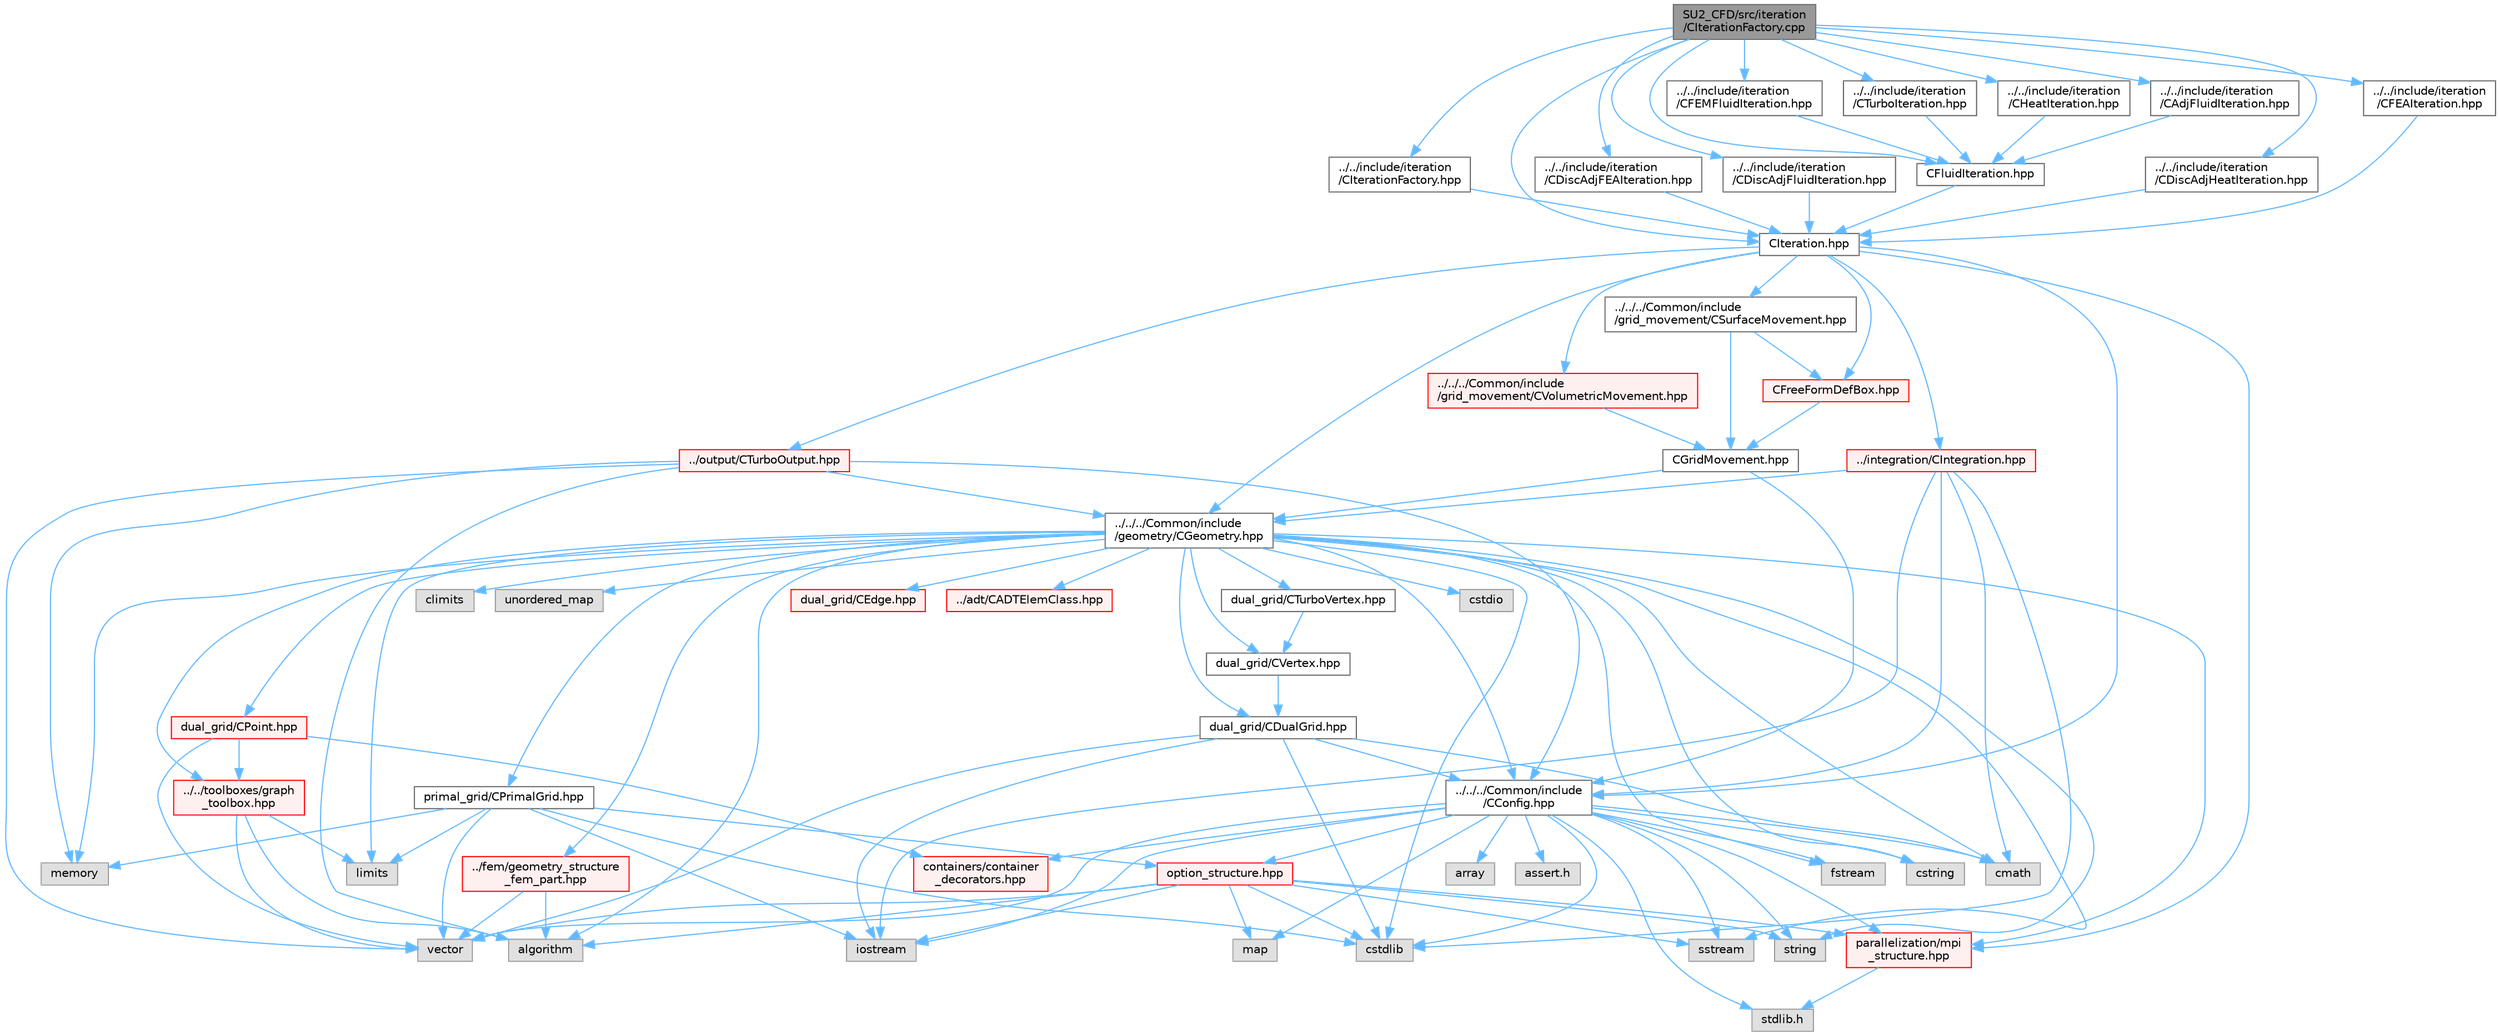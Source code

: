 digraph "SU2_CFD/src/iteration/CIterationFactory.cpp"
{
 // LATEX_PDF_SIZE
  bgcolor="transparent";
  edge [fontname=Helvetica,fontsize=10,labelfontname=Helvetica,labelfontsize=10];
  node [fontname=Helvetica,fontsize=10,shape=box,height=0.2,width=0.4];
  Node1 [id="Node000001",label="SU2_CFD/src/iteration\l/CIterationFactory.cpp",height=0.2,width=0.4,color="gray40", fillcolor="grey60", style="filled", fontcolor="black",tooltip=" "];
  Node1 -> Node2 [id="edge1_Node000001_Node000002",color="steelblue1",style="solid",tooltip=" "];
  Node2 [id="Node000002",label="../../include/iteration\l/CIterationFactory.hpp",height=0.2,width=0.4,color="grey40", fillcolor="white", style="filled",URL="$CIterationFactory_8hpp.html",tooltip="Headers of the iteration classes used by SU2_CFD. Each CIteration class represents an available physi..."];
  Node2 -> Node3 [id="edge2_Node000002_Node000003",color="steelblue1",style="solid",tooltip=" "];
  Node3 [id="Node000003",label="CIteration.hpp",height=0.2,width=0.4,color="grey40", fillcolor="white", style="filled",URL="$CIteration_8hpp.html",tooltip="Headers of the iteration classes used by SU2_CFD. Each CIteration class represents an available physi..."];
  Node3 -> Node4 [id="edge3_Node000003_Node000004",color="steelblue1",style="solid",tooltip=" "];
  Node4 [id="Node000004",label="../../../Common/include\l/CConfig.hpp",height=0.2,width=0.4,color="grey40", fillcolor="white", style="filled",URL="$CConfig_8hpp.html",tooltip="All the information about the definition of the physical problem. The subroutines and functions are i..."];
  Node4 -> Node5 [id="edge4_Node000004_Node000005",color="steelblue1",style="solid",tooltip=" "];
  Node5 [id="Node000005",label="parallelization/mpi\l_structure.hpp",height=0.2,width=0.4,color="red", fillcolor="#FFF0F0", style="filled",URL="$mpi__structure_8hpp.html",tooltip="Headers of the mpi interface for generalized datatypes. The subroutines and functions are in the mpi_..."];
  Node5 -> Node6 [id="edge5_Node000005_Node000006",color="steelblue1",style="solid",tooltip=" "];
  Node6 [id="Node000006",label="stdlib.h",height=0.2,width=0.4,color="grey60", fillcolor="#E0E0E0", style="filled",tooltip=" "];
  Node4 -> Node8 [id="edge6_Node000004_Node000008",color="steelblue1",style="solid",tooltip=" "];
  Node8 [id="Node000008",label="iostream",height=0.2,width=0.4,color="grey60", fillcolor="#E0E0E0", style="filled",tooltip=" "];
  Node4 -> Node18 [id="edge7_Node000004_Node000018",color="steelblue1",style="solid",tooltip=" "];
  Node18 [id="Node000018",label="cstdlib",height=0.2,width=0.4,color="grey60", fillcolor="#E0E0E0", style="filled",tooltip=" "];
  Node4 -> Node19 [id="edge8_Node000004_Node000019",color="steelblue1",style="solid",tooltip=" "];
  Node19 [id="Node000019",label="fstream",height=0.2,width=0.4,color="grey60", fillcolor="#E0E0E0", style="filled",tooltip=" "];
  Node4 -> Node20 [id="edge9_Node000004_Node000020",color="steelblue1",style="solid",tooltip=" "];
  Node20 [id="Node000020",label="sstream",height=0.2,width=0.4,color="grey60", fillcolor="#E0E0E0", style="filled",tooltip=" "];
  Node4 -> Node21 [id="edge10_Node000004_Node000021",color="steelblue1",style="solid",tooltip=" "];
  Node21 [id="Node000021",label="string",height=0.2,width=0.4,color="grey60", fillcolor="#E0E0E0", style="filled",tooltip=" "];
  Node4 -> Node22 [id="edge11_Node000004_Node000022",color="steelblue1",style="solid",tooltip=" "];
  Node22 [id="Node000022",label="cstring",height=0.2,width=0.4,color="grey60", fillcolor="#E0E0E0", style="filled",tooltip=" "];
  Node4 -> Node23 [id="edge12_Node000004_Node000023",color="steelblue1",style="solid",tooltip=" "];
  Node23 [id="Node000023",label="vector",height=0.2,width=0.4,color="grey60", fillcolor="#E0E0E0", style="filled",tooltip=" "];
  Node4 -> Node24 [id="edge13_Node000004_Node000024",color="steelblue1",style="solid",tooltip=" "];
  Node24 [id="Node000024",label="array",height=0.2,width=0.4,color="grey60", fillcolor="#E0E0E0", style="filled",tooltip=" "];
  Node4 -> Node6 [id="edge14_Node000004_Node000006",color="steelblue1",style="solid",tooltip=" "];
  Node4 -> Node25 [id="edge15_Node000004_Node000025",color="steelblue1",style="solid",tooltip=" "];
  Node25 [id="Node000025",label="cmath",height=0.2,width=0.4,color="grey60", fillcolor="#E0E0E0", style="filled",tooltip=" "];
  Node4 -> Node26 [id="edge16_Node000004_Node000026",color="steelblue1",style="solid",tooltip=" "];
  Node26 [id="Node000026",label="map",height=0.2,width=0.4,color="grey60", fillcolor="#E0E0E0", style="filled",tooltip=" "];
  Node4 -> Node27 [id="edge17_Node000004_Node000027",color="steelblue1",style="solid",tooltip=" "];
  Node27 [id="Node000027",label="assert.h",height=0.2,width=0.4,color="grey60", fillcolor="#E0E0E0", style="filled",tooltip=" "];
  Node4 -> Node28 [id="edge18_Node000004_Node000028",color="steelblue1",style="solid",tooltip=" "];
  Node28 [id="Node000028",label="option_structure.hpp",height=0.2,width=0.4,color="red", fillcolor="#FFF0F0", style="filled",URL="$option__structure_8hpp.html",tooltip="Defines classes for referencing options for easy input in CConfig."];
  Node28 -> Node5 [id="edge19_Node000028_Node000005",color="steelblue1",style="solid",tooltip=" "];
  Node28 -> Node8 [id="edge20_Node000028_Node000008",color="steelblue1",style="solid",tooltip=" "];
  Node28 -> Node20 [id="edge21_Node000028_Node000020",color="steelblue1",style="solid",tooltip=" "];
  Node28 -> Node21 [id="edge22_Node000028_Node000021",color="steelblue1",style="solid",tooltip=" "];
  Node28 -> Node23 [id="edge23_Node000028_Node000023",color="steelblue1",style="solid",tooltip=" "];
  Node28 -> Node26 [id="edge24_Node000028_Node000026",color="steelblue1",style="solid",tooltip=" "];
  Node28 -> Node18 [id="edge25_Node000028_Node000018",color="steelblue1",style="solid",tooltip=" "];
  Node28 -> Node29 [id="edge26_Node000028_Node000029",color="steelblue1",style="solid",tooltip=" "];
  Node29 [id="Node000029",label="algorithm",height=0.2,width=0.4,color="grey60", fillcolor="#E0E0E0", style="filled",tooltip=" "];
  Node4 -> Node31 [id="edge27_Node000004_Node000031",color="steelblue1",style="solid",tooltip=" "];
  Node31 [id="Node000031",label="containers/container\l_decorators.hpp",height=0.2,width=0.4,color="red", fillcolor="#FFF0F0", style="filled",URL="$container__decorators_8hpp.html",tooltip="Collection of small classes that decorate C2DContainer to augment its functionality,..."];
  Node3 -> Node41 [id="edge28_Node000003_Node000041",color="steelblue1",style="solid",tooltip=" "];
  Node41 [id="Node000041",label="../../../Common/include\l/geometry/CGeometry.hpp",height=0.2,width=0.4,color="grey40", fillcolor="white", style="filled",URL="$CGeometry_8hpp.html",tooltip="Headers of the main subroutines for creating the geometrical structure. The subroutines and functions..."];
  Node41 -> Node42 [id="edge29_Node000041_Node000042",color="steelblue1",style="solid",tooltip=" "];
  Node42 [id="Node000042",label="limits",height=0.2,width=0.4,color="grey60", fillcolor="#E0E0E0", style="filled",tooltip=" "];
  Node41 -> Node5 [id="edge30_Node000041_Node000005",color="steelblue1",style="solid",tooltip=" "];
  Node41 -> Node21 [id="edge31_Node000041_Node000021",color="steelblue1",style="solid",tooltip=" "];
  Node41 -> Node19 [id="edge32_Node000041_Node000019",color="steelblue1",style="solid",tooltip=" "];
  Node41 -> Node20 [id="edge33_Node000041_Node000020",color="steelblue1",style="solid",tooltip=" "];
  Node41 -> Node25 [id="edge34_Node000041_Node000025",color="steelblue1",style="solid",tooltip=" "];
  Node41 -> Node29 [id="edge35_Node000041_Node000029",color="steelblue1",style="solid",tooltip=" "];
  Node41 -> Node22 [id="edge36_Node000041_Node000022",color="steelblue1",style="solid",tooltip=" "];
  Node41 -> Node10 [id="edge37_Node000041_Node000010",color="steelblue1",style="solid",tooltip=" "];
  Node10 [id="Node000010",label="cstdio",height=0.2,width=0.4,color="grey60", fillcolor="#E0E0E0", style="filled",tooltip=" "];
  Node41 -> Node18 [id="edge38_Node000041_Node000018",color="steelblue1",style="solid",tooltip=" "];
  Node41 -> Node43 [id="edge39_Node000041_Node000043",color="steelblue1",style="solid",tooltip=" "];
  Node43 [id="Node000043",label="climits",height=0.2,width=0.4,color="grey60", fillcolor="#E0E0E0", style="filled",tooltip=" "];
  Node41 -> Node44 [id="edge40_Node000041_Node000044",color="steelblue1",style="solid",tooltip=" "];
  Node44 [id="Node000044",label="memory",height=0.2,width=0.4,color="grey60", fillcolor="#E0E0E0", style="filled",tooltip=" "];
  Node41 -> Node45 [id="edge41_Node000041_Node000045",color="steelblue1",style="solid",tooltip=" "];
  Node45 [id="Node000045",label="unordered_map",height=0.2,width=0.4,color="grey60", fillcolor="#E0E0E0", style="filled",tooltip=" "];
  Node41 -> Node46 [id="edge42_Node000041_Node000046",color="steelblue1",style="solid",tooltip=" "];
  Node46 [id="Node000046",label="primal_grid/CPrimalGrid.hpp",height=0.2,width=0.4,color="grey40", fillcolor="white", style="filled",URL="$CPrimalGrid_8hpp.html",tooltip="Headers of the main subroutines for storing the primal grid structure. The subroutines and functions ..."];
  Node46 -> Node8 [id="edge43_Node000046_Node000008",color="steelblue1",style="solid",tooltip=" "];
  Node46 -> Node23 [id="edge44_Node000046_Node000023",color="steelblue1",style="solid",tooltip=" "];
  Node46 -> Node42 [id="edge45_Node000046_Node000042",color="steelblue1",style="solid",tooltip=" "];
  Node46 -> Node18 [id="edge46_Node000046_Node000018",color="steelblue1",style="solid",tooltip=" "];
  Node46 -> Node44 [id="edge47_Node000046_Node000044",color="steelblue1",style="solid",tooltip=" "];
  Node46 -> Node28 [id="edge48_Node000046_Node000028",color="steelblue1",style="solid",tooltip=" "];
  Node41 -> Node47 [id="edge49_Node000041_Node000047",color="steelblue1",style="solid",tooltip=" "];
  Node47 [id="Node000047",label="dual_grid/CDualGrid.hpp",height=0.2,width=0.4,color="grey40", fillcolor="white", style="filled",URL="$CDualGrid_8hpp.html",tooltip="Headers of the main subroutines for doing the complete dual grid structure. The subroutines and funct..."];
  Node47 -> Node25 [id="edge50_Node000047_Node000025",color="steelblue1",style="solid",tooltip=" "];
  Node47 -> Node8 [id="edge51_Node000047_Node000008",color="steelblue1",style="solid",tooltip=" "];
  Node47 -> Node18 [id="edge52_Node000047_Node000018",color="steelblue1",style="solid",tooltip=" "];
  Node47 -> Node23 [id="edge53_Node000047_Node000023",color="steelblue1",style="solid",tooltip=" "];
  Node47 -> Node4 [id="edge54_Node000047_Node000004",color="steelblue1",style="solid",tooltip=" "];
  Node41 -> Node48 [id="edge55_Node000041_Node000048",color="steelblue1",style="solid",tooltip=" "];
  Node48 [id="Node000048",label="dual_grid/CPoint.hpp",height=0.2,width=0.4,color="red", fillcolor="#FFF0F0", style="filled",URL="$CPoint_8hpp.html",tooltip="Declaration of the point class that stores geometric and adjacency information for dual control volum..."];
  Node48 -> Node31 [id="edge56_Node000048_Node000031",color="steelblue1",style="solid",tooltip=" "];
  Node48 -> Node49 [id="edge57_Node000048_Node000049",color="steelblue1",style="solid",tooltip=" "];
  Node49 [id="Node000049",label="../../toolboxes/graph\l_toolbox.hpp",height=0.2,width=0.4,color="red", fillcolor="#FFF0F0", style="filled",URL="$graph__toolbox_8hpp.html",tooltip="Functions and classes to build/represent sparse graphs or sparse patterns."];
  Node49 -> Node23 [id="edge58_Node000049_Node000023",color="steelblue1",style="solid",tooltip=" "];
  Node49 -> Node42 [id="edge59_Node000049_Node000042",color="steelblue1",style="solid",tooltip=" "];
  Node49 -> Node29 [id="edge60_Node000049_Node000029",color="steelblue1",style="solid",tooltip=" "];
  Node48 -> Node23 [id="edge61_Node000048_Node000023",color="steelblue1",style="solid",tooltip=" "];
  Node41 -> Node53 [id="edge62_Node000041_Node000053",color="steelblue1",style="solid",tooltip=" "];
  Node53 [id="Node000053",label="dual_grid/CEdge.hpp",height=0.2,width=0.4,color="red", fillcolor="#FFF0F0", style="filled",URL="$CEdge_8hpp.html",tooltip="Declaration of the edge class CEdge.cpp file."];
  Node41 -> Node54 [id="edge63_Node000041_Node000054",color="steelblue1",style="solid",tooltip=" "];
  Node54 [id="Node000054",label="dual_grid/CVertex.hpp",height=0.2,width=0.4,color="grey40", fillcolor="white", style="filled",URL="$CVertex_8hpp.html",tooltip="Headers of the main subroutines for doing the complete dual grid structure. The subroutines and funct..."];
  Node54 -> Node47 [id="edge64_Node000054_Node000047",color="steelblue1",style="solid",tooltip=" "];
  Node41 -> Node55 [id="edge65_Node000041_Node000055",color="steelblue1",style="solid",tooltip=" "];
  Node55 [id="Node000055",label="dual_grid/CTurboVertex.hpp",height=0.2,width=0.4,color="grey40", fillcolor="white", style="filled",URL="$CTurboVertex_8hpp.html",tooltip="Headers of the main subroutines for doing the complete dual grid structure. The subroutines and funct..."];
  Node55 -> Node54 [id="edge66_Node000055_Node000054",color="steelblue1",style="solid",tooltip=" "];
  Node41 -> Node4 [id="edge67_Node000041_Node000004",color="steelblue1",style="solid",tooltip=" "];
  Node41 -> Node56 [id="edge68_Node000041_Node000056",color="steelblue1",style="solid",tooltip=" "];
  Node56 [id="Node000056",label="../fem/geometry_structure\l_fem_part.hpp",height=0.2,width=0.4,color="red", fillcolor="#FFF0F0", style="filled",URL="$geometry__structure__fem__part_8hpp.html",tooltip="Helper classes for the Fluid FEM solver."];
  Node56 -> Node23 [id="edge69_Node000056_Node000023",color="steelblue1",style="solid",tooltip=" "];
  Node56 -> Node29 [id="edge70_Node000056_Node000029",color="steelblue1",style="solid",tooltip=" "];
  Node41 -> Node49 [id="edge71_Node000041_Node000049",color="steelblue1",style="solid",tooltip=" "];
  Node41 -> Node57 [id="edge72_Node000041_Node000057",color="steelblue1",style="solid",tooltip=" "];
  Node57 [id="Node000057",label="../adt/CADTElemClass.hpp",height=0.2,width=0.4,color="red", fillcolor="#FFF0F0", style="filled",URL="$CADTElemClass_8hpp.html",tooltip="Class for storing an ADT of (linear) elements in an arbitrary number of dimensions."];
  Node3 -> Node61 [id="edge73_Node000003_Node000061",color="steelblue1",style="solid",tooltip=" "];
  Node61 [id="Node000061",label="../../../Common/include\l/grid_movement/CSurfaceMovement.hpp",height=0.2,width=0.4,color="grey40", fillcolor="white", style="filled",URL="$CSurfaceMovement_8hpp.html",tooltip="Headers of the CSurfaceMovement class."];
  Node61 -> Node62 [id="edge74_Node000061_Node000062",color="steelblue1",style="solid",tooltip=" "];
  Node62 [id="Node000062",label="CGridMovement.hpp",height=0.2,width=0.4,color="grey40", fillcolor="white", style="filled",URL="$CGridMovement_8hpp.html",tooltip="Headers of the CGridMovement class."];
  Node62 -> Node41 [id="edge75_Node000062_Node000041",color="steelblue1",style="solid",tooltip=" "];
  Node62 -> Node4 [id="edge76_Node000062_Node000004",color="steelblue1",style="solid",tooltip=" "];
  Node61 -> Node63 [id="edge77_Node000061_Node000063",color="steelblue1",style="solid",tooltip=" "];
  Node63 [id="Node000063",label="CFreeFormDefBox.hpp",height=0.2,width=0.4,color="red", fillcolor="#FFF0F0", style="filled",URL="$CFreeFormDefBox_8hpp.html",tooltip="Headers of the CFreeFormDefBox class."];
  Node63 -> Node62 [id="edge78_Node000063_Node000062",color="steelblue1",style="solid",tooltip=" "];
  Node3 -> Node65 [id="edge79_Node000003_Node000065",color="steelblue1",style="solid",tooltip=" "];
  Node65 [id="Node000065",label="../../../Common/include\l/grid_movement/CVolumetricMovement.hpp",height=0.2,width=0.4,color="red", fillcolor="#FFF0F0", style="filled",URL="$CVolumetricMovement_8hpp.html",tooltip="Headers of the CVolumetricMovement class."];
  Node65 -> Node62 [id="edge80_Node000065_Node000062",color="steelblue1",style="solid",tooltip=" "];
  Node3 -> Node63 [id="edge81_Node000003_Node000063",color="steelblue1",style="solid",tooltip=" "];
  Node3 -> Node5 [id="edge82_Node000003_Node000005",color="steelblue1",style="solid",tooltip=" "];
  Node3 -> Node72 [id="edge83_Node000003_Node000072",color="steelblue1",style="solid",tooltip=" "];
  Node72 [id="Node000072",label="../integration/CIntegration.hpp",height=0.2,width=0.4,color="red", fillcolor="#FFF0F0", style="filled",URL="$CIntegration_8hpp.html",tooltip="Declaration of the main routines to orchestrate space and time integration."];
  Node72 -> Node25 [id="edge84_Node000072_Node000025",color="steelblue1",style="solid",tooltip=" "];
  Node72 -> Node8 [id="edge85_Node000072_Node000008",color="steelblue1",style="solid",tooltip=" "];
  Node72 -> Node18 [id="edge86_Node000072_Node000018",color="steelblue1",style="solid",tooltip=" "];
  Node72 -> Node41 [id="edge87_Node000072_Node000041",color="steelblue1",style="solid",tooltip=" "];
  Node72 -> Node4 [id="edge88_Node000072_Node000004",color="steelblue1",style="solid",tooltip=" "];
  Node3 -> Node91 [id="edge89_Node000003_Node000091",color="steelblue1",style="solid",tooltip=" "];
  Node91 [id="Node000091",label="../output/CTurboOutput.hpp",height=0.2,width=0.4,color="red", fillcolor="#FFF0F0", style="filled",URL="$CTurboOutput_8hpp.html",tooltip="Headers of the Turbomachinery Performance class."];
  Node91 -> Node23 [id="edge90_Node000091_Node000023",color="steelblue1",style="solid",tooltip=" "];
  Node91 -> Node44 [id="edge91_Node000091_Node000044",color="steelblue1",style="solid",tooltip=" "];
  Node91 -> Node29 [id="edge92_Node000091_Node000029",color="steelblue1",style="solid",tooltip=" "];
  Node91 -> Node41 [id="edge93_Node000091_Node000041",color="steelblue1",style="solid",tooltip=" "];
  Node91 -> Node4 [id="edge94_Node000091_Node000004",color="steelblue1",style="solid",tooltip=" "];
  Node1 -> Node3 [id="edge95_Node000001_Node000003",color="steelblue1",style="solid",tooltip=" "];
  Node1 -> Node93 [id="edge96_Node000001_Node000093",color="steelblue1",style="solid",tooltip=" "];
  Node93 [id="Node000093",label="../../include/iteration\l/CAdjFluidIteration.hpp",height=0.2,width=0.4,color="grey40", fillcolor="white", style="filled",URL="$CAdjFluidIteration_8hpp.html",tooltip="Headers of the iteration classes used by SU2_CFD. Each CIteration class represents an available physi..."];
  Node93 -> Node94 [id="edge97_Node000093_Node000094",color="steelblue1",style="solid",tooltip=" "];
  Node94 [id="Node000094",label="CFluidIteration.hpp",height=0.2,width=0.4,color="grey40", fillcolor="white", style="filled",URL="$CFluidIteration_8hpp.html",tooltip=" "];
  Node94 -> Node3 [id="edge98_Node000094_Node000003",color="steelblue1",style="solid",tooltip=" "];
  Node1 -> Node95 [id="edge99_Node000001_Node000095",color="steelblue1",style="solid",tooltip=" "];
  Node95 [id="Node000095",label="../../include/iteration\l/CDiscAdjFEAIteration.hpp",height=0.2,width=0.4,color="grey40", fillcolor="white", style="filled",URL="$CDiscAdjFEAIteration_8hpp.html",tooltip=" "];
  Node95 -> Node3 [id="edge100_Node000095_Node000003",color="steelblue1",style="solid",tooltip=" "];
  Node1 -> Node96 [id="edge101_Node000001_Node000096",color="steelblue1",style="solid",tooltip=" "];
  Node96 [id="Node000096",label="../../include/iteration\l/CDiscAdjFluidIteration.hpp",height=0.2,width=0.4,color="grey40", fillcolor="white", style="filled",URL="$CDiscAdjFluidIteration_8hpp.html",tooltip="Headers of the iteration classes used by SU2_CFD. Each CIteration class represents an available physi..."];
  Node96 -> Node3 [id="edge102_Node000096_Node000003",color="steelblue1",style="solid",tooltip=" "];
  Node1 -> Node97 [id="edge103_Node000001_Node000097",color="steelblue1",style="solid",tooltip=" "];
  Node97 [id="Node000097",label="../../include/iteration\l/CDiscAdjHeatIteration.hpp",height=0.2,width=0.4,color="grey40", fillcolor="white", style="filled",URL="$CDiscAdjHeatIteration_8hpp.html",tooltip="Headers of the iteration classes used by SU2_CFD. Each CIteration class represents an available physi..."];
  Node97 -> Node3 [id="edge104_Node000097_Node000003",color="steelblue1",style="solid",tooltip=" "];
  Node1 -> Node94 [id="edge105_Node000001_Node000094",color="steelblue1",style="solid",tooltip=" "];
  Node1 -> Node98 [id="edge106_Node000001_Node000098",color="steelblue1",style="solid",tooltip=" "];
  Node98 [id="Node000098",label="../../include/iteration\l/CFEMFluidIteration.hpp",height=0.2,width=0.4,color="grey40", fillcolor="white", style="filled",URL="$CFEMFluidIteration_8hpp.html",tooltip="Headers of the iteration classes used by SU2_CFD. Each CIteration class represents an available physi..."];
  Node98 -> Node94 [id="edge107_Node000098_Node000094",color="steelblue1",style="solid",tooltip=" "];
  Node1 -> Node99 [id="edge108_Node000001_Node000099",color="steelblue1",style="solid",tooltip=" "];
  Node99 [id="Node000099",label="../../include/iteration\l/CTurboIteration.hpp",height=0.2,width=0.4,color="grey40", fillcolor="white", style="filled",URL="$CTurboIteration_8hpp.html",tooltip="Headers of the iteration classes used by SU2_CFD. Each CIteration class represents an available physi..."];
  Node99 -> Node94 [id="edge109_Node000099_Node000094",color="steelblue1",style="solid",tooltip=" "];
  Node1 -> Node100 [id="edge110_Node000001_Node000100",color="steelblue1",style="solid",tooltip=" "];
  Node100 [id="Node000100",label="../../include/iteration\l/CHeatIteration.hpp",height=0.2,width=0.4,color="grey40", fillcolor="white", style="filled",URL="$CHeatIteration_8hpp.html",tooltip="Headers of the iteration classes used by SU2_CFD. Each CIteration class represents an available physi..."];
  Node100 -> Node94 [id="edge111_Node000100_Node000094",color="steelblue1",style="solid",tooltip=" "];
  Node1 -> Node101 [id="edge112_Node000001_Node000101",color="steelblue1",style="solid",tooltip=" "];
  Node101 [id="Node000101",label="../../include/iteration\l/CFEAIteration.hpp",height=0.2,width=0.4,color="grey40", fillcolor="white", style="filled",URL="$CFEAIteration_8hpp.html",tooltip="Headers of the iteration classes used by SU2_CFD. Each CIteration class represents an available physi..."];
  Node101 -> Node3 [id="edge113_Node000101_Node000003",color="steelblue1",style="solid",tooltip=" "];
}
